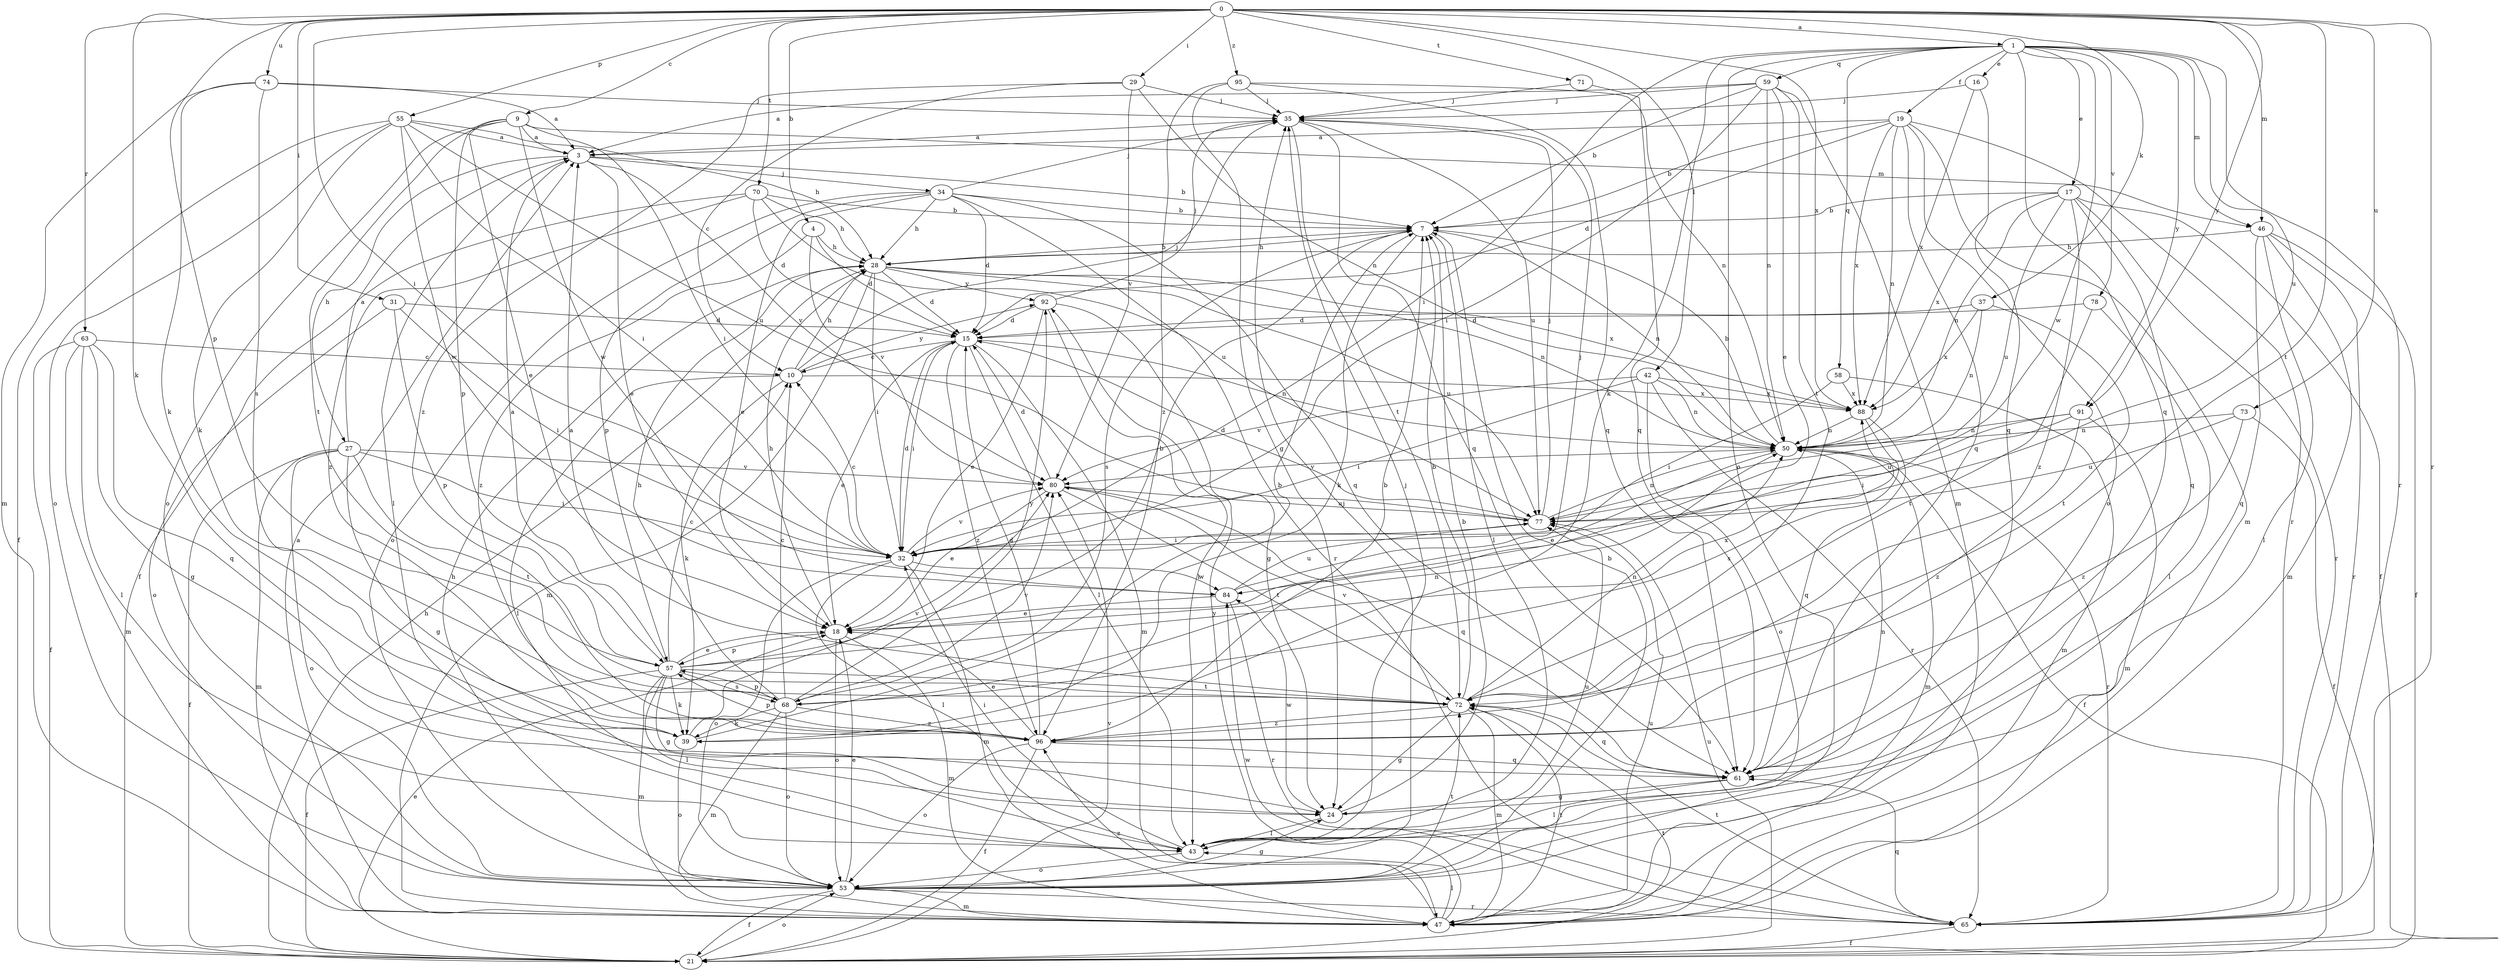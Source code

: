 strict digraph  {
0;
1;
3;
4;
7;
9;
10;
15;
16;
17;
18;
19;
21;
24;
27;
28;
29;
31;
32;
34;
35;
37;
39;
42;
43;
46;
47;
50;
53;
55;
57;
58;
59;
61;
63;
65;
68;
70;
71;
72;
73;
74;
77;
78;
80;
84;
88;
91;
92;
95;
96;
0 -> 1  [label=a];
0 -> 4  [label=b];
0 -> 9  [label=c];
0 -> 29  [label=i];
0 -> 31  [label=i];
0 -> 32  [label=i];
0 -> 37  [label=k];
0 -> 39  [label=k];
0 -> 42  [label=l];
0 -> 46  [label=m];
0 -> 55  [label=p];
0 -> 57  [label=p];
0 -> 63  [label=r];
0 -> 65  [label=r];
0 -> 70  [label=t];
0 -> 71  [label=t];
0 -> 72  [label=t];
0 -> 73  [label=u];
0 -> 74  [label=u];
0 -> 88  [label=x];
0 -> 91  [label=y];
0 -> 95  [label=z];
1 -> 16  [label=e];
1 -> 17  [label=e];
1 -> 19  [label=f];
1 -> 32  [label=i];
1 -> 39  [label=k];
1 -> 46  [label=m];
1 -> 53  [label=o];
1 -> 58  [label=q];
1 -> 59  [label=q];
1 -> 61  [label=q];
1 -> 65  [label=r];
1 -> 77  [label=u];
1 -> 78  [label=v];
1 -> 84  [label=w];
1 -> 91  [label=y];
3 -> 7  [label=b];
3 -> 18  [label=e];
3 -> 27  [label=h];
3 -> 34  [label=j];
3 -> 43  [label=l];
3 -> 80  [label=v];
4 -> 15  [label=d];
4 -> 28  [label=h];
4 -> 80  [label=v];
4 -> 96  [label=z];
7 -> 28  [label=h];
7 -> 39  [label=k];
7 -> 43  [label=l];
7 -> 50  [label=n];
7 -> 68  [label=s];
9 -> 3  [label=a];
9 -> 18  [label=e];
9 -> 32  [label=i];
9 -> 46  [label=m];
9 -> 53  [label=o];
9 -> 57  [label=p];
9 -> 72  [label=t];
9 -> 84  [label=w];
10 -> 28  [label=h];
10 -> 35  [label=j];
10 -> 39  [label=k];
10 -> 43  [label=l];
10 -> 88  [label=x];
10 -> 92  [label=y];
15 -> 10  [label=c];
15 -> 18  [label=e];
15 -> 32  [label=i];
15 -> 43  [label=l];
15 -> 47  [label=m];
15 -> 50  [label=n];
15 -> 96  [label=z];
16 -> 35  [label=j];
16 -> 61  [label=q];
16 -> 88  [label=x];
17 -> 7  [label=b];
17 -> 21  [label=f];
17 -> 50  [label=n];
17 -> 61  [label=q];
17 -> 65  [label=r];
17 -> 77  [label=u];
17 -> 88  [label=x];
17 -> 96  [label=z];
18 -> 28  [label=h];
18 -> 47  [label=m];
18 -> 53  [label=o];
18 -> 57  [label=p];
19 -> 3  [label=a];
19 -> 7  [label=b];
19 -> 15  [label=d];
19 -> 47  [label=m];
19 -> 50  [label=n];
19 -> 53  [label=o];
19 -> 61  [label=q];
19 -> 65  [label=r];
19 -> 88  [label=x];
21 -> 18  [label=e];
21 -> 28  [label=h];
21 -> 53  [label=o];
21 -> 72  [label=t];
21 -> 77  [label=u];
21 -> 80  [label=v];
24 -> 7  [label=b];
24 -> 43  [label=l];
24 -> 50  [label=n];
24 -> 84  [label=w];
27 -> 3  [label=a];
27 -> 21  [label=f];
27 -> 24  [label=g];
27 -> 32  [label=i];
27 -> 47  [label=m];
27 -> 53  [label=o];
27 -> 72  [label=t];
27 -> 80  [label=v];
28 -> 7  [label=b];
28 -> 15  [label=d];
28 -> 32  [label=i];
28 -> 47  [label=m];
28 -> 50  [label=n];
28 -> 77  [label=u];
28 -> 88  [label=x];
28 -> 92  [label=y];
29 -> 10  [label=c];
29 -> 35  [label=j];
29 -> 50  [label=n];
29 -> 80  [label=v];
29 -> 96  [label=z];
31 -> 15  [label=d];
31 -> 32  [label=i];
31 -> 53  [label=o];
31 -> 57  [label=p];
32 -> 10  [label=c];
32 -> 15  [label=d];
32 -> 43  [label=l];
32 -> 47  [label=m];
32 -> 53  [label=o];
32 -> 80  [label=v];
32 -> 84  [label=w];
34 -> 7  [label=b];
34 -> 15  [label=d];
34 -> 18  [label=e];
34 -> 28  [label=h];
34 -> 35  [label=j];
34 -> 53  [label=o];
34 -> 57  [label=p];
34 -> 61  [label=q];
34 -> 65  [label=r];
35 -> 3  [label=a];
35 -> 61  [label=q];
35 -> 72  [label=t];
35 -> 77  [label=u];
37 -> 15  [label=d];
37 -> 50  [label=n];
37 -> 72  [label=t];
37 -> 88  [label=x];
39 -> 7  [label=b];
39 -> 53  [label=o];
39 -> 80  [label=v];
42 -> 32  [label=i];
42 -> 50  [label=n];
42 -> 53  [label=o];
42 -> 65  [label=r];
42 -> 80  [label=v];
42 -> 88  [label=x];
43 -> 32  [label=i];
43 -> 35  [label=j];
43 -> 53  [label=o];
43 -> 77  [label=u];
46 -> 21  [label=f];
46 -> 28  [label=h];
46 -> 43  [label=l];
46 -> 47  [label=m];
46 -> 61  [label=q];
46 -> 65  [label=r];
47 -> 3  [label=a];
47 -> 43  [label=l];
47 -> 72  [label=t];
47 -> 77  [label=u];
47 -> 92  [label=y];
47 -> 96  [label=z];
50 -> 7  [label=b];
50 -> 18  [label=e];
50 -> 21  [label=f];
50 -> 47  [label=m];
50 -> 65  [label=r];
50 -> 80  [label=v];
53 -> 7  [label=b];
53 -> 18  [label=e];
53 -> 21  [label=f];
53 -> 24  [label=g];
53 -> 28  [label=h];
53 -> 35  [label=j];
53 -> 47  [label=m];
53 -> 65  [label=r];
53 -> 72  [label=t];
55 -> 3  [label=a];
55 -> 21  [label=f];
55 -> 28  [label=h];
55 -> 32  [label=i];
55 -> 39  [label=k];
55 -> 53  [label=o];
55 -> 77  [label=u];
55 -> 84  [label=w];
57 -> 3  [label=a];
57 -> 7  [label=b];
57 -> 10  [label=c];
57 -> 18  [label=e];
57 -> 21  [label=f];
57 -> 24  [label=g];
57 -> 39  [label=k];
57 -> 43  [label=l];
57 -> 47  [label=m];
57 -> 68  [label=s];
57 -> 72  [label=t];
57 -> 88  [label=x];
58 -> 32  [label=i];
58 -> 47  [label=m];
58 -> 88  [label=x];
59 -> 3  [label=a];
59 -> 7  [label=b];
59 -> 18  [label=e];
59 -> 32  [label=i];
59 -> 35  [label=j];
59 -> 47  [label=m];
59 -> 50  [label=n];
59 -> 72  [label=t];
61 -> 24  [label=g];
61 -> 43  [label=l];
63 -> 10  [label=c];
63 -> 21  [label=f];
63 -> 24  [label=g];
63 -> 43  [label=l];
63 -> 47  [label=m];
63 -> 61  [label=q];
65 -> 21  [label=f];
65 -> 61  [label=q];
65 -> 72  [label=t];
65 -> 84  [label=w];
68 -> 10  [label=c];
68 -> 28  [label=h];
68 -> 39  [label=k];
68 -> 47  [label=m];
68 -> 50  [label=n];
68 -> 53  [label=o];
68 -> 57  [label=p];
68 -> 80  [label=v];
68 -> 92  [label=y];
68 -> 96  [label=z];
70 -> 7  [label=b];
70 -> 15  [label=d];
70 -> 21  [label=f];
70 -> 28  [label=h];
70 -> 77  [label=u];
70 -> 96  [label=z];
71 -> 35  [label=j];
71 -> 61  [label=q];
72 -> 3  [label=a];
72 -> 7  [label=b];
72 -> 24  [label=g];
72 -> 47  [label=m];
72 -> 50  [label=n];
72 -> 61  [label=q];
72 -> 80  [label=v];
72 -> 96  [label=z];
73 -> 21  [label=f];
73 -> 50  [label=n];
73 -> 77  [label=u];
73 -> 96  [label=z];
74 -> 3  [label=a];
74 -> 35  [label=j];
74 -> 39  [label=k];
74 -> 47  [label=m];
74 -> 68  [label=s];
77 -> 15  [label=d];
77 -> 32  [label=i];
77 -> 35  [label=j];
77 -> 50  [label=n];
78 -> 15  [label=d];
78 -> 43  [label=l];
78 -> 72  [label=t];
80 -> 15  [label=d];
80 -> 18  [label=e];
80 -> 61  [label=q];
80 -> 72  [label=t];
80 -> 77  [label=u];
84 -> 18  [label=e];
84 -> 35  [label=j];
84 -> 65  [label=r];
84 -> 77  [label=u];
88 -> 50  [label=n];
88 -> 61  [label=q];
88 -> 68  [label=s];
91 -> 32  [label=i];
91 -> 47  [label=m];
91 -> 50  [label=n];
91 -> 77  [label=u];
91 -> 96  [label=z];
92 -> 15  [label=d];
92 -> 18  [label=e];
92 -> 24  [label=g];
92 -> 35  [label=j];
92 -> 43  [label=l];
95 -> 24  [label=g];
95 -> 35  [label=j];
95 -> 50  [label=n];
95 -> 61  [label=q];
95 -> 96  [label=z];
96 -> 7  [label=b];
96 -> 15  [label=d];
96 -> 18  [label=e];
96 -> 21  [label=f];
96 -> 53  [label=o];
96 -> 57  [label=p];
96 -> 61  [label=q];
}
